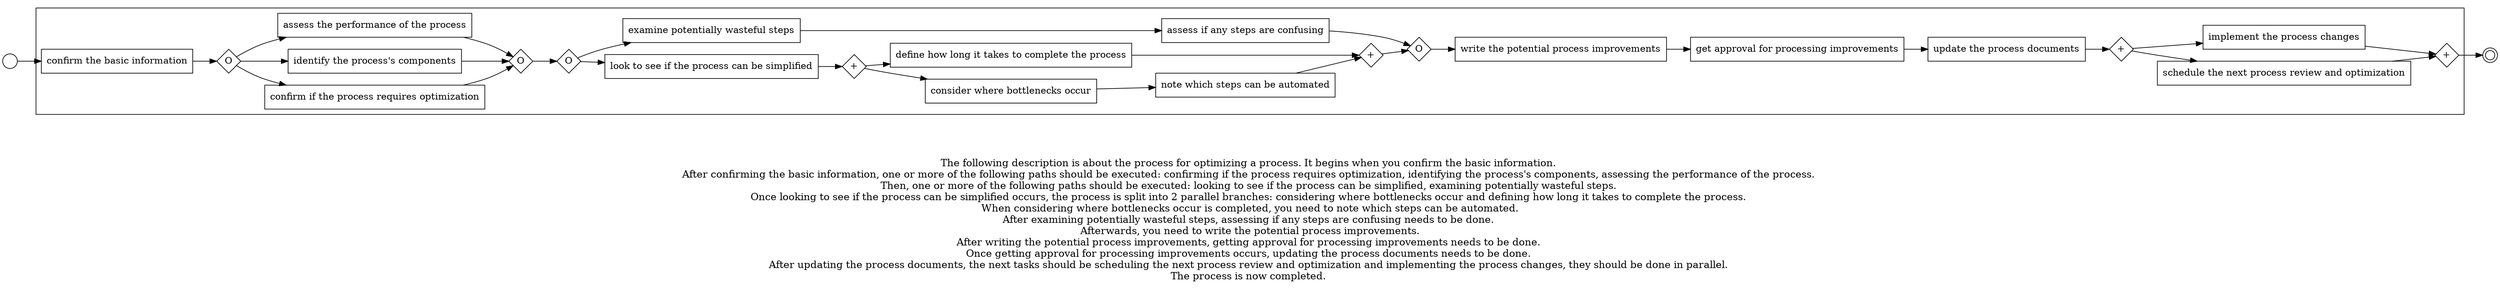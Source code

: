 digraph process_for_optimizing_a_process_148 {
	graph [rankdir=LR]
	START_NODE [label="" shape=circle width=0.3]
	subgraph CLUSTER_0 {
		"confirm the basic information" [shape=box]
		"OR_SPLIT--2. Identifying the process_FEM2" [label=O fixedsize=true shape=diamond width=0.5]
		"confirm the basic information" -> "OR_SPLIT--2. Identifying the process_FEM2"
		"confirm if the process requires optimization" [shape=box]
		"OR_SPLIT--2. Identifying the process_FEM2" -> "confirm if the process requires optimization"
		"identify the process's components" [shape=box]
		"OR_SPLIT--2. Identifying the process_FEM2" -> "identify the process's components"
		"assess the performance of the process" [shape=box]
		"OR_SPLIT--2. Identifying the process_FEM2" -> "assess the performance of the process"
		"OR_JOIN--2. Identifying the process_FEM2" [label=O fixedsize=true shape=diamond width=0.5]
		"confirm if the process requires optimization" -> "OR_JOIN--2. Identifying the process_FEM2"
		"identify the process's components" -> "OR_JOIN--2. Identifying the process_FEM2"
		"assess the performance of the process" -> "OR_JOIN--2. Identifying the process_FEM2"
		"OR_SPLIT--3. Rethinking the process_W7FX" [label=O fixedsize=true shape=diamond width=0.5]
		"OR_JOIN--2. Identifying the process_FEM2" -> "OR_SPLIT--3. Rethinking the process_W7FX"
		"look to see if the process can be simplified" [shape=box]
		"OR_SPLIT--3. Rethinking the process_W7FX" -> "look to see if the process can be simplified"
		"examine potentially wasteful steps" [shape=box]
		"OR_SPLIT--3. Rethinking the process_W7FX" -> "examine potentially wasteful steps"
		"AND_SPLIT--3. Rethinking the process_OC1U" [label="+" fixedsize=true shape=diamond width=0.5]
		"look to see if the process can be simplified" -> "AND_SPLIT--3. Rethinking the process_OC1U"
		"consider where bottlenecks occur" [shape=box]
		"AND_SPLIT--3. Rethinking the process_OC1U" -> "consider where bottlenecks occur"
		"define how long it takes to complete the process" [shape=box]
		"AND_SPLIT--3. Rethinking the process_OC1U" -> "define how long it takes to complete the process"
		"note which steps can be automated" [shape=box]
		"consider where bottlenecks occur" -> "note which steps can be automated"
		"AND_JOIN--3. Rethinking the process_OC1U" [label="+" fixedsize=true shape=diamond width=0.5]
		"note which steps can be automated" -> "AND_JOIN--3. Rethinking the process_OC1U"
		"define how long it takes to complete the process" -> "AND_JOIN--3. Rethinking the process_OC1U"
		"assess if any steps are confusing" [shape=box]
		"examine potentially wasteful steps" -> "assess if any steps are confusing"
		"OR_JOIN--3. Rethinking the process_W7FX" [label=O fixedsize=true shape=diamond width=0.5]
		"AND_JOIN--3. Rethinking the process_OC1U" -> "OR_JOIN--3. Rethinking the process_W7FX"
		"assess if any steps are confusing" -> "OR_JOIN--3. Rethinking the process_W7FX"
		"write the potential process improvements" [shape=box]
		"OR_JOIN--3. Rethinking the process_W7FX" -> "write the potential process improvements"
		"get approval for processing improvements" [shape=box]
		"write the potential process improvements" -> "get approval for processing improvements"
		"update the process documents" [shape=box]
		"get approval for processing improvements" -> "update the process documents"
		"AND_SPLIT--7. Optimizing the process_QGNV" [label="+" fixedsize=true shape=diamond width=0.5]
		"update the process documents" -> "AND_SPLIT--7. Optimizing the process_QGNV"
		"schedule the next process review and optimization" [shape=box]
		"AND_SPLIT--7. Optimizing the process_QGNV" -> "schedule the next process review and optimization"
		"implement the process changes" [shape=box]
		"AND_SPLIT--7. Optimizing the process_QGNV" -> "implement the process changes"
		"AND_JOIN--7. Optimizing the process_QGNV" [label="+" fixedsize=true shape=diamond width=0.5]
		"schedule the next process review and optimization" -> "AND_JOIN--7. Optimizing the process_QGNV"
		"implement the process changes" -> "AND_JOIN--7. Optimizing the process_QGNV"
	}
	START_NODE -> "confirm the basic information"
	END_NODE [label="" shape=doublecircle width=0.2]
	"AND_JOIN--7. Optimizing the process_QGNV" -> END_NODE
	fontsize=15 label="\n\n
The following description is about the process for optimizing a process. It begins when you confirm the basic information. 
After confirming the basic information, one or more of the following paths should be executed: confirming if the process requires optimization, identifying the process's components, assessing the performance of the process. 
Then, one or more of the following paths should be executed: looking to see if the process can be simplified, examining potentially wasteful steps. 
Once looking to see if the process can be simplified occurs, the process is split into 2 parallel branches: considering where bottlenecks occur and defining how long it takes to complete the process. 
When considering where bottlenecks occur is completed, you need to note which steps can be automated.
After examining potentially wasteful steps, assessing if any steps are confusing needs to be done. 
Afterwards, you need to write the potential process improvements.
After writing the potential process improvements, getting approval for processing improvements needs to be done. 
Once getting approval for processing improvements occurs, updating the process documents needs to be done. 
After updating the process documents, the next tasks should be scheduling the next process review and optimization and implementing the process changes, they should be done in parallel. 
The process is now completed. 
"
}
